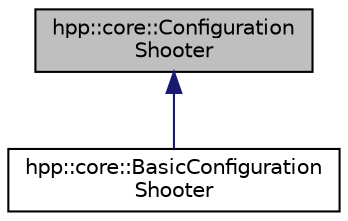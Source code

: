 digraph "hpp::core::ConfigurationShooter"
{
  edge [fontname="Helvetica",fontsize="10",labelfontname="Helvetica",labelfontsize="10"];
  node [fontname="Helvetica",fontsize="10",shape=record];
  Node1 [label="hpp::core::Configuration\lShooter",height=0.2,width=0.4,color="black", fillcolor="grey75", style="filled" fontcolor="black"];
  Node1 -> Node2 [dir="back",color="midnightblue",fontsize="10",style="solid",fontname="Helvetica"];
  Node2 [label="hpp::core::BasicConfiguration\lShooter",height=0.2,width=0.4,color="black", fillcolor="white", style="filled",URL="$a00002.html",tooltip="Uniformly sample with bounds of degrees of freedom. "];
}
